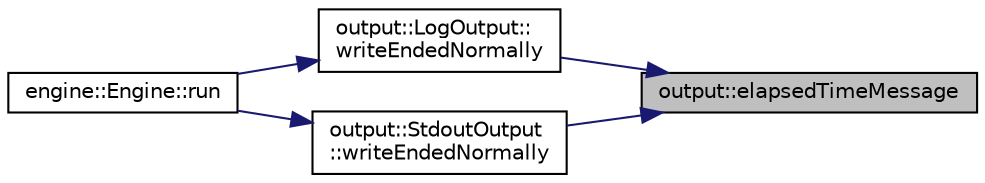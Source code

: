 digraph "output::elapsedTimeMessage"
{
 // LATEX_PDF_SIZE
  edge [fontname="Helvetica",fontsize="10",labelfontname="Helvetica",labelfontsize="10"];
  node [fontname="Helvetica",fontsize="10",shape=record];
  rankdir="RL";
  Node1 [label="output::elapsedTimeMessage",height=0.2,width=0.4,color="black", fillcolor="grey75", style="filled", fontcolor="black",tooltip="construct elapsed time message"];
  Node1 -> Node2 [dir="back",color="midnightblue",fontsize="10",style="solid",fontname="Helvetica"];
  Node2 [label="output::LogOutput::\lwriteEndedNormally",height=0.2,width=0.4,color="black", fillcolor="white", style="filled",URL="$classoutput_1_1LogOutput.html#a6325c1da824e933849538e789d033464",tooltip="write a message to the log file if the simulation ended normally"];
  Node2 -> Node3 [dir="back",color="midnightblue",fontsize="10",style="solid",fontname="Helvetica"];
  Node3 [label="engine::Engine::run",height=0.2,width=0.4,color="black", fillcolor="white", style="filled",URL="$classengine_1_1Engine.html#a1a210cf30d6bd330b3649439ecd6d6cc",tooltip="Run the simulation for numberOfSteps steps."];
  Node1 -> Node4 [dir="back",color="midnightblue",fontsize="10",style="solid",fontname="Helvetica"];
  Node4 [label="output::StdoutOutput\l::writeEndedNormally",height=0.2,width=0.4,color="black", fillcolor="white", style="filled",URL="$classoutput_1_1StdoutOutput.html#abb2a03ccdfde7c4067e9abf16ac21e31",tooltip="write a message to the stdout if the simulation ended normally"];
  Node4 -> Node3 [dir="back",color="midnightblue",fontsize="10",style="solid",fontname="Helvetica"];
}
